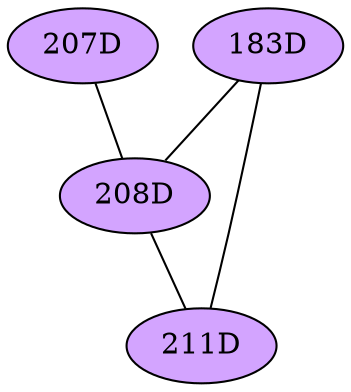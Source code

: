 // The Round Table
graph {
	"183D" [fillcolor="#D3A4FF" style=radial]
	"208D" [fillcolor="#D3A4FF" style=radial]
	"183D" -- "208D" [penwidth=1]
	"183D" [fillcolor="#D3A4FF" style=radial]
	"211D" [fillcolor="#D3A4FF" style=radial]
	"183D" -- "211D" [penwidth=1]
	"207D" [fillcolor="#D3A4FF" style=radial]
	"208D" [fillcolor="#D3A4FF" style=radial]
	"207D" -- "208D" [penwidth=1]
	"208D" [fillcolor="#D3A4FF" style=radial]
	"211D" [fillcolor="#D3A4FF" style=radial]
	"208D" -- "211D" [penwidth=1]
}
